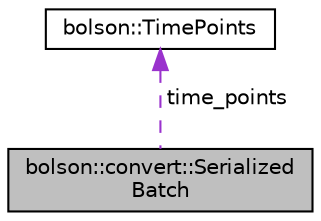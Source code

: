 digraph "bolson::convert::SerializedBatch"
{
 // LATEX_PDF_SIZE
  edge [fontname="Helvetica",fontsize="10",labelfontname="Helvetica",labelfontsize="10"];
  node [fontname="Helvetica",fontsize="10",shape=record];
  Node1 [label="bolson::convert::Serialized\lBatch",height=0.2,width=0.4,color="black", fillcolor="grey75", style="filled", fontcolor="black",tooltip="A serialized RecordBatch."];
  Node2 -> Node1 [dir="back",color="darkorchid3",fontsize="10",style="dashed",label=" time_points" ,fontname="Helvetica"];
  Node2 [label="bolson::TimePoints",height=0.2,width=0.4,color="black", fillcolor="white", style="filled",URL="$structbolson_1_1_time_points.html",tooltip=" "];
}
